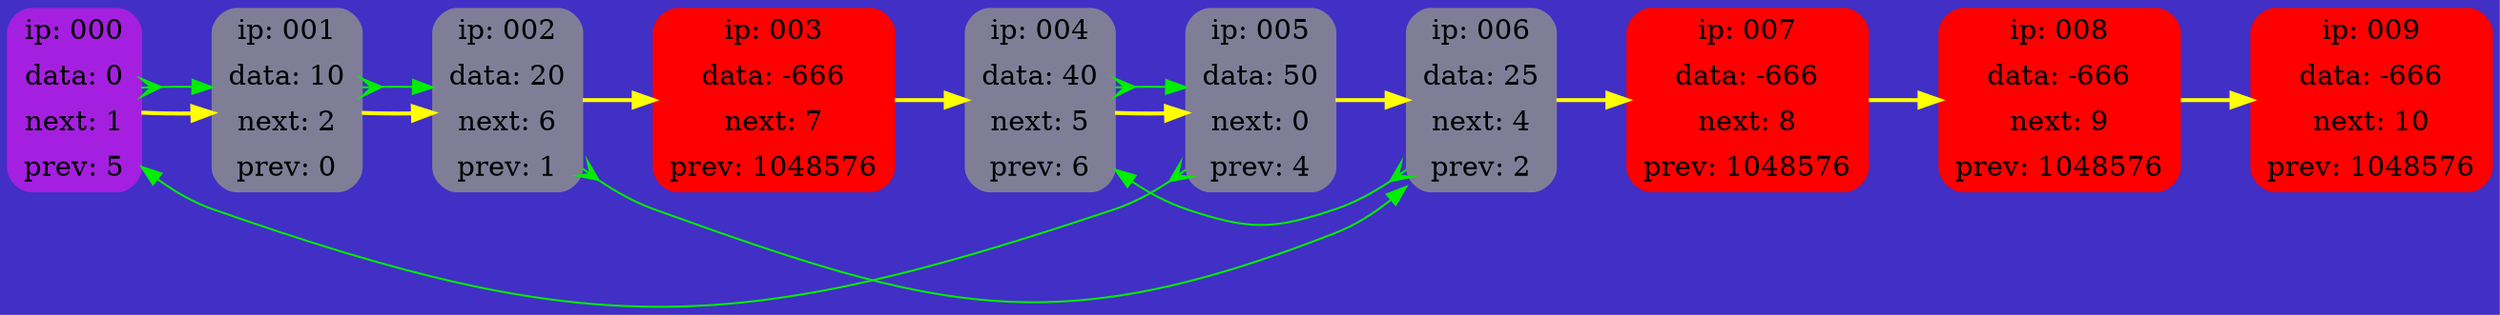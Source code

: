 digraph List 
{
	rankdir = LR;
	bgcolor = "#412FC6"

	node000 [shape = "Mrecord"; style = "filled"; color = "#A51FE0"; label = "{ ip: 000} | {data: 0} | {next: 1} | {prev: 5} " ];
	node001 [shape = "Mrecord"; style = "filled"; color = "#807E97"; label = "{ ip: 001} | {data: 10} | {next: 2} | {prev: 0} " ];
	node002 [shape = "Mrecord"; style = "filled"; color = "#807E97"; label = "{ ip: 002} | {data: 20} | {next: 6} | {prev: 1} " ];
	node003 [shape = "Mrecord"; style = "filled"; color = "#807E97"; label = "{ ip: 003} | {data: -666} | {next: 7} | {prev: 1048576} " ];
	node004 [shape = "Mrecord"; style = "filled"; color = "#807E97"; label = "{ ip: 004} | {data: 40} | {next: 5} | {prev: 6} " ];
	node005 [shape = "Mrecord"; style = "filled"; color = "#807E97"; label = "{ ip: 005} | {data: 50} | {next: 0} | {prev: 4} " ];
	node006 [shape = "Mrecord"; style = "filled"; color = "#807E97"; label = "{ ip: 006} | {data: 25} | {next: 4} | {prev: 2} " ];
	node007 [shape = "Mrecord"; style = "filled"; color = "#807E97"; label = "{ ip: 007} | {data: -666} | {next: 8} | {prev: 1048576} " ];
	node008 [shape = "Mrecord"; style = "filled"; color = "#807E97"; label = "{ ip: 008} | {data: -666} | {next: 9} | {prev: 1048576} " ];
	node009 [shape = "Mrecord"; style = "filled"; color = "#807E97"; label = "{ ip: 009} | {data: -666} | {next: 10} | {prev: 1048576} " ];

	node000 -> node001 [style = bold; weight = 10000; color = yellow1; ];
	node001 -> node002 [style = bold; weight = 10000; color = yellow1; ];
	node002 -> node003 [style = bold; weight = 10000; color = yellow1; ];
	node003 -> node004 [style = bold; weight = 10000; color = yellow1; ];
	node004 -> node005 [style = bold; weight = 10000; color = yellow1; ];
	node005 -> node006 [style = bold; weight = 10000; color = yellow1; ];
	node006 -> node007 [style = bold; weight = 10000; color = yellow1; ];
	node007 -> node008 [style = bold; weight = 10000; color = yellow1; ];
	node008 -> node009 [style = bold; weight = 10000; color = yellow1; ];

	node000 -> node001 [dir = both; arrowtail = crow; weight = 0; constraint = false; color  = green2; ];
	node001 -> node002 [dir = both; arrowtail = crow; weight = 0; constraint = false; color  = green2; ];
	node002 -> node006 [dir = both; arrowtail = crow; weight = 0; constraint = false; color  = green2; ];
	node003 [weight = 0; constraint = false; color  = red; ];
	node004 -> node005 [dir = both; arrowtail = crow; weight = 0; constraint = false; color  = green2; ];
	node005 -> node000 [dir = both; arrowtail = crow; weight = 0; constraint = false; color  = green2; ];
	node006 -> node004 [dir = both; arrowtail = crow; weight = 0; constraint = false; color  = green2; ];
	node007 [weight = 0; constraint = false; color  = red; ];
	node008 [weight = 0; constraint = false; color  = red; ];
	node009 [weight = 0; constraint = false; color  = red; ];

}
